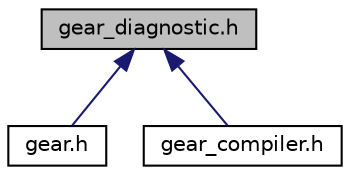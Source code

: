digraph "gear_diagnostic.h"
{
  edge [fontname="Helvetica",fontsize="10",labelfontname="Helvetica",labelfontsize="10"];
  node [fontname="Helvetica",fontsize="10",shape=record];
  Node11 [label="gear_diagnostic.h",height=0.2,width=0.4,color="black", fillcolor="grey75", style="filled", fontcolor="black"];
  Node11 -> Node12 [dir="back",color="midnightblue",fontsize="10",style="solid",fontname="Helvetica"];
  Node12 [label="gear.h",height=0.2,width=0.4,color="black", fillcolor="white", style="filled",URL="$gear_8h.html",tooltip="Includes both the gear_runtime.h and gear_compiler.h headers. "];
  Node11 -> Node13 [dir="back",color="midnightblue",fontsize="10",style="solid",fontname="Helvetica"];
  Node13 [label="gear_compiler.h",height=0.2,width=0.4,color="black", fillcolor="white", style="filled",URL="$gear__compiler_8h.html",tooltip="Interface definitions for the compiler. "];
}
